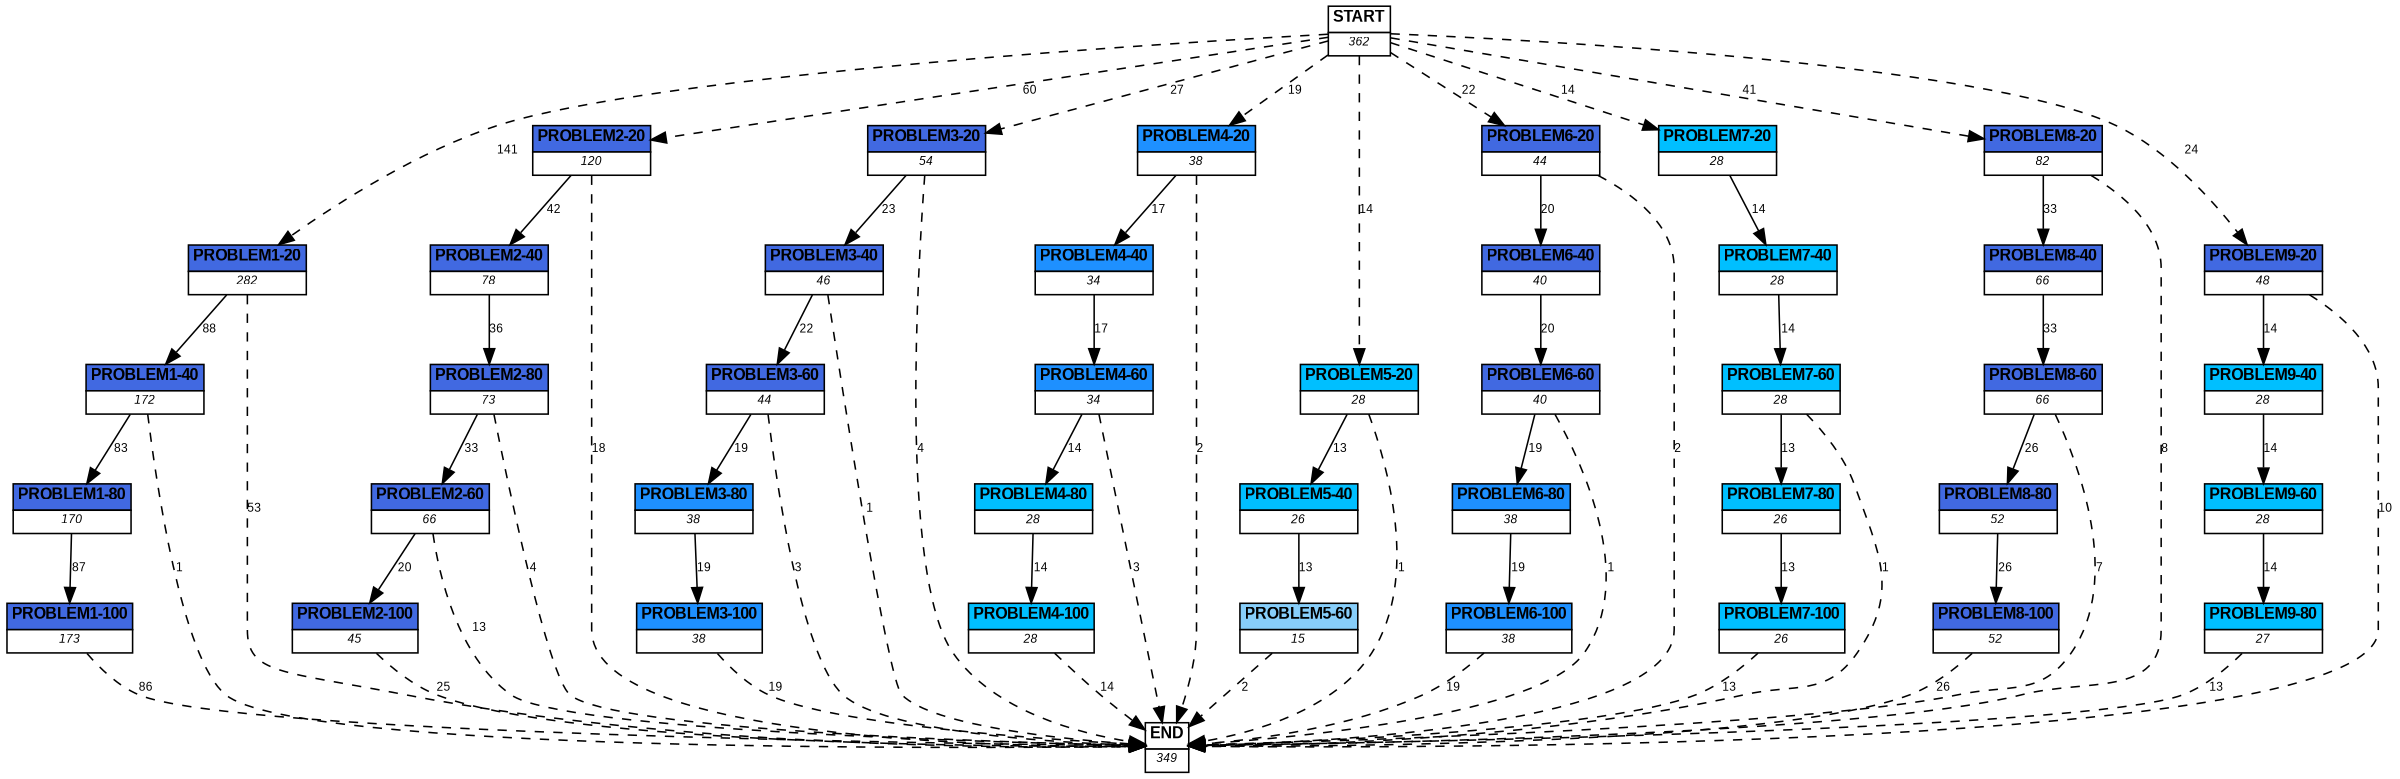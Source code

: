 digraph graphname {
	dpi = 150
	size="16,11!";
	margin = 0;
"PROBLEM1-20" [shape=plain, label=<<table border="0" cellborder="1" cellspacing="0"><tr><td bgcolor="royalblue"><FONT face="Arial" POINT-SIZE="10"><b>PROBLEM1-20</b></FONT></td></tr><tr><td bgcolor="white"><FONT face="Arial" POINT-SIZE="8"><i>282</i></FONT></td></tr></table>>]
"PROBLEM1-40" [shape=plain, label=<<table border="0" cellborder="1" cellspacing="0"><tr><td bgcolor="royalblue"><FONT face="Arial" POINT-SIZE="10"><b>PROBLEM1-40</b></FONT></td></tr><tr><td bgcolor="white"><FONT face="Arial" POINT-SIZE="8"><i>172</i></FONT></td></tr></table>>]
"PROBLEM1-80" [shape=plain, label=<<table border="0" cellborder="1" cellspacing="0"><tr><td bgcolor="royalblue"><FONT face="Arial" POINT-SIZE="10"><b>PROBLEM1-80</b></FONT></td></tr><tr><td bgcolor="white"><FONT face="Arial" POINT-SIZE="8"><i>170</i></FONT></td></tr></table>>]
"PROBLEM1-100" [shape=plain, label=<<table border="0" cellborder="1" cellspacing="0"><tr><td bgcolor="royalblue"><FONT face="Arial" POINT-SIZE="10"><b>PROBLEM1-100</b></FONT></td></tr><tr><td bgcolor="white"><FONT face="Arial" POINT-SIZE="8"><i>173</i></FONT></td></tr></table>>]
"PROBLEM2-20" [shape=plain, label=<<table border="0" cellborder="1" cellspacing="0"><tr><td bgcolor="royalblue"><FONT face="Arial" POINT-SIZE="10"><b>PROBLEM2-20</b></FONT></td></tr><tr><td bgcolor="white"><FONT face="Arial" POINT-SIZE="8"><i>120</i></FONT></td></tr></table>>]
"PROBLEM2-40" [shape=plain, label=<<table border="0" cellborder="1" cellspacing="0"><tr><td bgcolor="royalblue"><FONT face="Arial" POINT-SIZE="10"><b>PROBLEM2-40</b></FONT></td></tr><tr><td bgcolor="white"><FONT face="Arial" POINT-SIZE="8"><i>78</i></FONT></td></tr></table>>]
"PROBLEM2-80" [shape=plain, label=<<table border="0" cellborder="1" cellspacing="0"><tr><td bgcolor="royalblue"><FONT face="Arial" POINT-SIZE="10"><b>PROBLEM2-80</b></FONT></td></tr><tr><td bgcolor="white"><FONT face="Arial" POINT-SIZE="8"><i>73</i></FONT></td></tr></table>>]
"PROBLEM2-60" [shape=plain, label=<<table border="0" cellborder="1" cellspacing="0"><tr><td bgcolor="royalblue"><FONT face="Arial" POINT-SIZE="10"><b>PROBLEM2-60</b></FONT></td></tr><tr><td bgcolor="white"><FONT face="Arial" POINT-SIZE="8"><i>66</i></FONT></td></tr></table>>]
"PROBLEM3-20" [shape=plain, label=<<table border="0" cellborder="1" cellspacing="0"><tr><td bgcolor="royalblue"><FONT face="Arial" POINT-SIZE="10"><b>PROBLEM3-20</b></FONT></td></tr><tr><td bgcolor="white"><FONT face="Arial" POINT-SIZE="8"><i>54</i></FONT></td></tr></table>>]
"PROBLEM3-40" [shape=plain, label=<<table border="0" cellborder="1" cellspacing="0"><tr><td bgcolor="royalblue"><FONT face="Arial" POINT-SIZE="10"><b>PROBLEM3-40</b></FONT></td></tr><tr><td bgcolor="white"><FONT face="Arial" POINT-SIZE="8"><i>46</i></FONT></td></tr></table>>]
"PROBLEM4-20" [shape=plain, label=<<table border="0" cellborder="1" cellspacing="0"><tr><td bgcolor="dodgerblue"><FONT face="Arial" POINT-SIZE="10"><b>PROBLEM4-20</b></FONT></td></tr><tr><td bgcolor="white"><FONT face="Arial" POINT-SIZE="8"><i>38</i></FONT></td></tr></table>>]
"PROBLEM4-40" [shape=plain, label=<<table border="0" cellborder="1" cellspacing="0"><tr><td bgcolor="dodgerblue"><FONT face="Arial" POINT-SIZE="10"><b>PROBLEM4-40</b></FONT></td></tr><tr><td bgcolor="white"><FONT face="Arial" POINT-SIZE="8"><i>34</i></FONT></td></tr></table>>]
"PROBLEM4-60" [shape=plain, label=<<table border="0" cellborder="1" cellspacing="0"><tr><td bgcolor="dodgerblue"><FONT face="Arial" POINT-SIZE="10"><b>PROBLEM4-60</b></FONT></td></tr><tr><td bgcolor="white"><FONT face="Arial" POINT-SIZE="8"><i>34</i></FONT></td></tr></table>>]
"PROBLEM2-100" [shape=plain, label=<<table border="0" cellborder="1" cellspacing="0"><tr><td bgcolor="royalblue"><FONT face="Arial" POINT-SIZE="10"><b>PROBLEM2-100</b></FONT></td></tr><tr><td bgcolor="white"><FONT face="Arial" POINT-SIZE="8"><i>45</i></FONT></td></tr></table>>]
"PROBLEM3-60" [shape=plain, label=<<table border="0" cellborder="1" cellspacing="0"><tr><td bgcolor="royalblue"><FONT face="Arial" POINT-SIZE="10"><b>PROBLEM3-60</b></FONT></td></tr><tr><td bgcolor="white"><FONT face="Arial" POINT-SIZE="8"><i>44</i></FONT></td></tr></table>>]
"PROBLEM3-80" [shape=plain, label=<<table border="0" cellborder="1" cellspacing="0"><tr><td bgcolor="dodgerblue"><FONT face="Arial" POINT-SIZE="10"><b>PROBLEM3-80</b></FONT></td></tr><tr><td bgcolor="white"><FONT face="Arial" POINT-SIZE="8"><i>38</i></FONT></td></tr></table>>]
"PROBLEM3-100" [shape=plain, label=<<table border="0" cellborder="1" cellspacing="0"><tr><td bgcolor="dodgerblue"><FONT face="Arial" POINT-SIZE="10"><b>PROBLEM3-100</b></FONT></td></tr><tr><td bgcolor="white"><FONT face="Arial" POINT-SIZE="8"><i>38</i></FONT></td></tr></table>>]
"PROBLEM4-80" [shape=plain, label=<<table border="0" cellborder="1" cellspacing="0"><tr><td bgcolor="deepskyblue"><FONT face="Arial" POINT-SIZE="10"><b>PROBLEM4-80</b></FONT></td></tr><tr><td bgcolor="white"><FONT face="Arial" POINT-SIZE="8"><i>28</i></FONT></td></tr></table>>]
"PROBLEM4-100" [shape=plain, label=<<table border="0" cellborder="1" cellspacing="0"><tr><td bgcolor="deepskyblue"><FONT face="Arial" POINT-SIZE="10"><b>PROBLEM4-100</b></FONT></td></tr><tr><td bgcolor="white"><FONT face="Arial" POINT-SIZE="8"><i>28</i></FONT></td></tr></table>>]
"PROBLEM5-20" [shape=plain, label=<<table border="0" cellborder="1" cellspacing="0"><tr><td bgcolor="deepskyblue"><FONT face="Arial" POINT-SIZE="10"><b>PROBLEM5-20</b></FONT></td></tr><tr><td bgcolor="white"><FONT face="Arial" POINT-SIZE="8"><i>28</i></FONT></td></tr></table>>]
"PROBLEM5-40" [shape=plain, label=<<table border="0" cellborder="1" cellspacing="0"><tr><td bgcolor="deepskyblue"><FONT face="Arial" POINT-SIZE="10"><b>PROBLEM5-40</b></FONT></td></tr><tr><td bgcolor="white"><FONT face="Arial" POINT-SIZE="8"><i>26</i></FONT></td></tr></table>>]
"PROBLEM5-60" [shape=plain, label=<<table border="0" cellborder="1" cellspacing="0"><tr><td bgcolor="lightskyblue"><FONT face="Arial" POINT-SIZE="10"><b>PROBLEM5-60</b></FONT></td></tr><tr><td bgcolor="white"><FONT face="Arial" POINT-SIZE="8"><i>15</i></FONT></td></tr></table>>]
"PROBLEM6-20" [shape=plain, label=<<table border="0" cellborder="1" cellspacing="0"><tr><td bgcolor="royalblue"><FONT face="Arial" POINT-SIZE="10"><b>PROBLEM6-20</b></FONT></td></tr><tr><td bgcolor="white"><FONT face="Arial" POINT-SIZE="8"><i>44</i></FONT></td></tr></table>>]
"PROBLEM6-40" [shape=plain, label=<<table border="0" cellborder="1" cellspacing="0"><tr><td bgcolor="royalblue"><FONT face="Arial" POINT-SIZE="10"><b>PROBLEM6-40</b></FONT></td></tr><tr><td bgcolor="white"><FONT face="Arial" POINT-SIZE="8"><i>40</i></FONT></td></tr></table>>]
"PROBLEM6-60" [shape=plain, label=<<table border="0" cellborder="1" cellspacing="0"><tr><td bgcolor="royalblue"><FONT face="Arial" POINT-SIZE="10"><b>PROBLEM6-60</b></FONT></td></tr><tr><td bgcolor="white"><FONT face="Arial" POINT-SIZE="8"><i>40</i></FONT></td></tr></table>>]
"PROBLEM7-20" [shape=plain, label=<<table border="0" cellborder="1" cellspacing="0"><tr><td bgcolor="deepskyblue"><FONT face="Arial" POINT-SIZE="10"><b>PROBLEM7-20</b></FONT></td></tr><tr><td bgcolor="white"><FONT face="Arial" POINT-SIZE="8"><i>28</i></FONT></td></tr></table>>]
"PROBLEM7-40" [shape=plain, label=<<table border="0" cellborder="1" cellspacing="0"><tr><td bgcolor="deepskyblue"><FONT face="Arial" POINT-SIZE="10"><b>PROBLEM7-40</b></FONT></td></tr><tr><td bgcolor="white"><FONT face="Arial" POINT-SIZE="8"><i>28</i></FONT></td></tr></table>>]
"PROBLEM7-60" [shape=plain, label=<<table border="0" cellborder="1" cellspacing="0"><tr><td bgcolor="deepskyblue"><FONT face="Arial" POINT-SIZE="10"><b>PROBLEM7-60</b></FONT></td></tr><tr><td bgcolor="white"><FONT face="Arial" POINT-SIZE="8"><i>28</i></FONT></td></tr></table>>]
"PROBLEM7-80" [shape=plain, label=<<table border="0" cellborder="1" cellspacing="0"><tr><td bgcolor="deepskyblue"><FONT face="Arial" POINT-SIZE="10"><b>PROBLEM7-80</b></FONT></td></tr><tr><td bgcolor="white"><FONT face="Arial" POINT-SIZE="8"><i>26</i></FONT></td></tr></table>>]
"PROBLEM7-100" [shape=plain, label=<<table border="0" cellborder="1" cellspacing="0"><tr><td bgcolor="deepskyblue"><FONT face="Arial" POINT-SIZE="10"><b>PROBLEM7-100</b></FONT></td></tr><tr><td bgcolor="white"><FONT face="Arial" POINT-SIZE="8"><i>26</i></FONT></td></tr></table>>]
"PROBLEM8-20" [shape=plain, label=<<table border="0" cellborder="1" cellspacing="0"><tr><td bgcolor="royalblue"><FONT face="Arial" POINT-SIZE="10"><b>PROBLEM8-20</b></FONT></td></tr><tr><td bgcolor="white"><FONT face="Arial" POINT-SIZE="8"><i>82</i></FONT></td></tr></table>>]
"PROBLEM8-40" [shape=plain, label=<<table border="0" cellborder="1" cellspacing="0"><tr><td bgcolor="royalblue"><FONT face="Arial" POINT-SIZE="10"><b>PROBLEM8-40</b></FONT></td></tr><tr><td bgcolor="white"><FONT face="Arial" POINT-SIZE="8"><i>66</i></FONT></td></tr></table>>]
"PROBLEM8-60" [shape=plain, label=<<table border="0" cellborder="1" cellspacing="0"><tr><td bgcolor="royalblue"><FONT face="Arial" POINT-SIZE="10"><b>PROBLEM8-60</b></FONT></td></tr><tr><td bgcolor="white"><FONT face="Arial" POINT-SIZE="8"><i>66</i></FONT></td></tr></table>>]
"PROBLEM8-80" [shape=plain, label=<<table border="0" cellborder="1" cellspacing="0"><tr><td bgcolor="royalblue"><FONT face="Arial" POINT-SIZE="10"><b>PROBLEM8-80</b></FONT></td></tr><tr><td bgcolor="white"><FONT face="Arial" POINT-SIZE="8"><i>52</i></FONT></td></tr></table>>]
"PROBLEM8-100" [shape=plain, label=<<table border="0" cellborder="1" cellspacing="0"><tr><td bgcolor="royalblue"><FONT face="Arial" POINT-SIZE="10"><b>PROBLEM8-100</b></FONT></td></tr><tr><td bgcolor="white"><FONT face="Arial" POINT-SIZE="8"><i>52</i></FONT></td></tr></table>>]
"PROBLEM6-80" [shape=plain, label=<<table border="0" cellborder="1" cellspacing="0"><tr><td bgcolor="dodgerblue"><FONT face="Arial" POINT-SIZE="10"><b>PROBLEM6-80</b></FONT></td></tr><tr><td bgcolor="white"><FONT face="Arial" POINT-SIZE="8"><i>38</i></FONT></td></tr></table>>]
"PROBLEM6-100" [shape=plain, label=<<table border="0" cellborder="1" cellspacing="0"><tr><td bgcolor="dodgerblue"><FONT face="Arial" POINT-SIZE="10"><b>PROBLEM6-100</b></FONT></td></tr><tr><td bgcolor="white"><FONT face="Arial" POINT-SIZE="8"><i>38</i></FONT></td></tr></table>>]
"PROBLEM9-20" [shape=plain, label=<<table border="0" cellborder="1" cellspacing="0"><tr><td bgcolor="royalblue"><FONT face="Arial" POINT-SIZE="10"><b>PROBLEM9-20</b></FONT></td></tr><tr><td bgcolor="white"><FONT face="Arial" POINT-SIZE="8"><i>48</i></FONT></td></tr></table>>]
"PROBLEM9-40" [shape=plain, label=<<table border="0" cellborder="1" cellspacing="0"><tr><td bgcolor="deepskyblue"><FONT face="Arial" POINT-SIZE="10"><b>PROBLEM9-40</b></FONT></td></tr><tr><td bgcolor="white"><FONT face="Arial" POINT-SIZE="8"><i>28</i></FONT></td></tr></table>>]
"PROBLEM9-60" [shape=plain, label=<<table border="0" cellborder="1" cellspacing="0"><tr><td bgcolor="deepskyblue"><FONT face="Arial" POINT-SIZE="10"><b>PROBLEM9-60</b></FONT></td></tr><tr><td bgcolor="white"><FONT face="Arial" POINT-SIZE="8"><i>28</i></FONT></td></tr></table>>]
"PROBLEM9-80" [shape=plain, label=<<table border="0" cellborder="1" cellspacing="0"><tr><td bgcolor="deepskyblue"><FONT face="Arial" POINT-SIZE="10"><b>PROBLEM9-80</b></FONT></td></tr><tr><td bgcolor="white"><FONT face="Arial" POINT-SIZE="8"><i>27</i></FONT></td></tr></table>>]
"START" [shape=plain, label=<<table border="0" cellborder="1" cellspacing="0"><tr><td bgcolor="white"><FONT face="Arial" POINT-SIZE="10"><b>START</b></FONT></td></tr><tr><td bgcolor="white"><FONT face="Arial" POINT-SIZE="8"><i>362</i></FONT></td></tr></table>>]
"END" [shape=plain, label=<<table border="0" cellborder="1" cellspacing="0"><tr><td bgcolor="white"><FONT face="Arial" POINT-SIZE="10"><b>END</b></FONT></td></tr><tr><td bgcolor="white"><FONT face="Arial" POINT-SIZE="8"><i>349</i></FONT></td></tr></table>>]
"PROBLEM1-20" -> "PROBLEM1-40" [ label ="88" labelfloat=false fontname="Arial" fontsize=8]
"PROBLEM1-20" -> "END" [ style = dashed label ="53" labelfloat=false fontname="Arial" fontsize=8]
"PROBLEM1-40" -> "PROBLEM1-80" [ label ="83" labelfloat=false fontname="Arial" fontsize=8]
"PROBLEM1-40" -> "END" [ style = dashed label ="1" labelfloat=false fontname="Arial" fontsize=8]
"PROBLEM1-80" -> "PROBLEM1-100" [ label ="87" labelfloat=false fontname="Arial" fontsize=8]
"PROBLEM1-100" -> "END" [ style = dashed label ="86" labelfloat=false fontname="Arial" fontsize=8]
"PROBLEM2-20" -> "PROBLEM2-40" [ label ="42" labelfloat=false fontname="Arial" fontsize=8]
"PROBLEM2-20" -> "END" [ style = dashed label ="18" labelfloat=false fontname="Arial" fontsize=8]
"PROBLEM2-40" -> "PROBLEM2-80" [ label ="36" labelfloat=false fontname="Arial" fontsize=8]
"PROBLEM2-80" -> "PROBLEM2-60" [ label ="33" labelfloat=false fontname="Arial" fontsize=8]
"PROBLEM2-80" -> "END" [ style = dashed label ="4" labelfloat=false fontname="Arial" fontsize=8]
"PROBLEM2-60" -> "PROBLEM2-100" [ label ="20" labelfloat=false fontname="Arial" fontsize=8]
"PROBLEM2-60" -> "END" [ style = dashed label ="13" labelfloat=false fontname="Arial" fontsize=8]
"PROBLEM3-20" -> "PROBLEM3-40" [ label ="23" labelfloat=false fontname="Arial" fontsize=8]
"PROBLEM3-20" -> "END" [ style = dashed label ="4" labelfloat=false fontname="Arial" fontsize=8]
"PROBLEM3-40" -> "PROBLEM3-60" [ label ="22" labelfloat=false fontname="Arial" fontsize=8]
"PROBLEM3-40" -> "END" [ style = dashed label ="1" labelfloat=false fontname="Arial" fontsize=8]
"PROBLEM4-20" -> "PROBLEM4-40" [ label ="17" labelfloat=false fontname="Arial" fontsize=8]
"PROBLEM4-20" -> "END" [ style = dashed label ="2" labelfloat=false fontname="Arial" fontsize=8]
"PROBLEM4-40" -> "PROBLEM4-60" [ label ="17" labelfloat=false fontname="Arial" fontsize=8]
"PROBLEM4-60" -> "PROBLEM4-80" [ label ="14" labelfloat=false fontname="Arial" fontsize=8]
"PROBLEM4-60" -> "END" [ style = dashed label ="3" labelfloat=false fontname="Arial" fontsize=8]
"PROBLEM2-100" -> "END" [ style = dashed label ="25" labelfloat=false fontname="Arial" fontsize=8]
"PROBLEM3-60" -> "PROBLEM3-80" [ label ="19" labelfloat=false fontname="Arial" fontsize=8]
"PROBLEM3-60" -> "END" [ style = dashed label ="3" labelfloat=false fontname="Arial" fontsize=8]
"PROBLEM3-80" -> "PROBLEM3-100" [ label ="19" labelfloat=false fontname="Arial" fontsize=8]
"PROBLEM3-100" -> "END" [ style = dashed label ="19" labelfloat=false fontname="Arial" fontsize=8]
"PROBLEM4-80" -> "PROBLEM4-100" [ label ="14" labelfloat=false fontname="Arial" fontsize=8]
"PROBLEM4-100" -> "END" [ style = dashed label ="14" labelfloat=false fontname="Arial" fontsize=8]
"PROBLEM5-20" -> "PROBLEM5-40" [ label ="13" labelfloat=false fontname="Arial" fontsize=8]
"PROBLEM5-20" -> "END" [ style = dashed label ="1" labelfloat=false fontname="Arial" fontsize=8]
"PROBLEM5-40" -> "PROBLEM5-60" [ label ="13" labelfloat=false fontname="Arial" fontsize=8]
"PROBLEM5-60" -> "END" [ style = dashed label ="2" labelfloat=false fontname="Arial" fontsize=8]
"PROBLEM6-20" -> "PROBLEM6-40" [ label ="20" labelfloat=false fontname="Arial" fontsize=8]
"PROBLEM6-20" -> "END" [ style = dashed label ="2" labelfloat=false fontname="Arial" fontsize=8]
"PROBLEM6-40" -> "PROBLEM6-60" [ label ="20" labelfloat=false fontname="Arial" fontsize=8]
"PROBLEM6-60" -> "PROBLEM6-80" [ label ="19" labelfloat=false fontname="Arial" fontsize=8]
"PROBLEM6-60" -> "END" [ style = dashed label ="1" labelfloat=false fontname="Arial" fontsize=8]
"PROBLEM7-20" -> "PROBLEM7-40" [ label ="14" labelfloat=false fontname="Arial" fontsize=8]
"PROBLEM7-40" -> "PROBLEM7-60" [ label ="14" labelfloat=false fontname="Arial" fontsize=8]
"PROBLEM7-60" -> "PROBLEM7-80" [ label ="13" labelfloat=false fontname="Arial" fontsize=8]
"PROBLEM7-60" -> "END" [ style = dashed label ="1" labelfloat=false fontname="Arial" fontsize=8]
"PROBLEM7-80" -> "PROBLEM7-100" [ label ="13" labelfloat=false fontname="Arial" fontsize=8]
"PROBLEM7-100" -> "END" [ style = dashed label ="13" labelfloat=false fontname="Arial" fontsize=8]
"PROBLEM8-20" -> "PROBLEM8-40" [ label ="33" labelfloat=false fontname="Arial" fontsize=8]
"PROBLEM8-20" -> "END" [ style = dashed label ="8" labelfloat=false fontname="Arial" fontsize=8]
"PROBLEM8-40" -> "PROBLEM8-60" [ label ="33" labelfloat=false fontname="Arial" fontsize=8]
"PROBLEM8-60" -> "PROBLEM8-80" [ label ="26" labelfloat=false fontname="Arial" fontsize=8]
"PROBLEM8-60" -> "END" [ style = dashed label ="7" labelfloat=false fontname="Arial" fontsize=8]
"PROBLEM8-80" -> "PROBLEM8-100" [ label ="26" labelfloat=false fontname="Arial" fontsize=8]
"PROBLEM8-100" -> "END" [ style = dashed label ="26" labelfloat=false fontname="Arial" fontsize=8]
"PROBLEM6-80" -> "PROBLEM6-100" [ label ="19" labelfloat=false fontname="Arial" fontsize=8]
"PROBLEM6-100" -> "END" [ style = dashed label ="19" labelfloat=false fontname="Arial" fontsize=8]
"PROBLEM9-20" -> "PROBLEM9-40" [ label ="14" labelfloat=false fontname="Arial" fontsize=8]
"PROBLEM9-20" -> "END" [ style = dashed label ="10" labelfloat=false fontname="Arial" fontsize=8]
"PROBLEM9-40" -> "PROBLEM9-60" [ label ="14" labelfloat=false fontname="Arial" fontsize=8]
"PROBLEM9-60" -> "PROBLEM9-80" [ label ="14" labelfloat=false fontname="Arial" fontsize=8]
"PROBLEM9-80" -> "END" [ style = dashed label ="13" labelfloat=false fontname="Arial" fontsize=8]
"START" -> "PROBLEM1-20" [ style = dashed label ="141" labelfloat=false fontname="Arial" fontsize=8]
"START" -> "PROBLEM2-20" [ style = dashed label ="60" labelfloat=false fontname="Arial" fontsize=8]
"START" -> "PROBLEM3-20" [ style = dashed label ="27" labelfloat=false fontname="Arial" fontsize=8]
"START" -> "PROBLEM4-20" [ style = dashed label ="19" labelfloat=false fontname="Arial" fontsize=8]
"START" -> "PROBLEM5-20" [ style = dashed label ="14" labelfloat=false fontname="Arial" fontsize=8]
"START" -> "PROBLEM6-20" [ style = dashed label ="22" labelfloat=false fontname="Arial" fontsize=8]
"START" -> "PROBLEM7-20" [ style = dashed label ="14" labelfloat=false fontname="Arial" fontsize=8]
"START" -> "PROBLEM8-20" [ style = dashed label ="41" labelfloat=false fontname="Arial" fontsize=8]
"START" -> "PROBLEM9-20" [ style = dashed label ="24" labelfloat=false fontname="Arial" fontsize=8]
}
